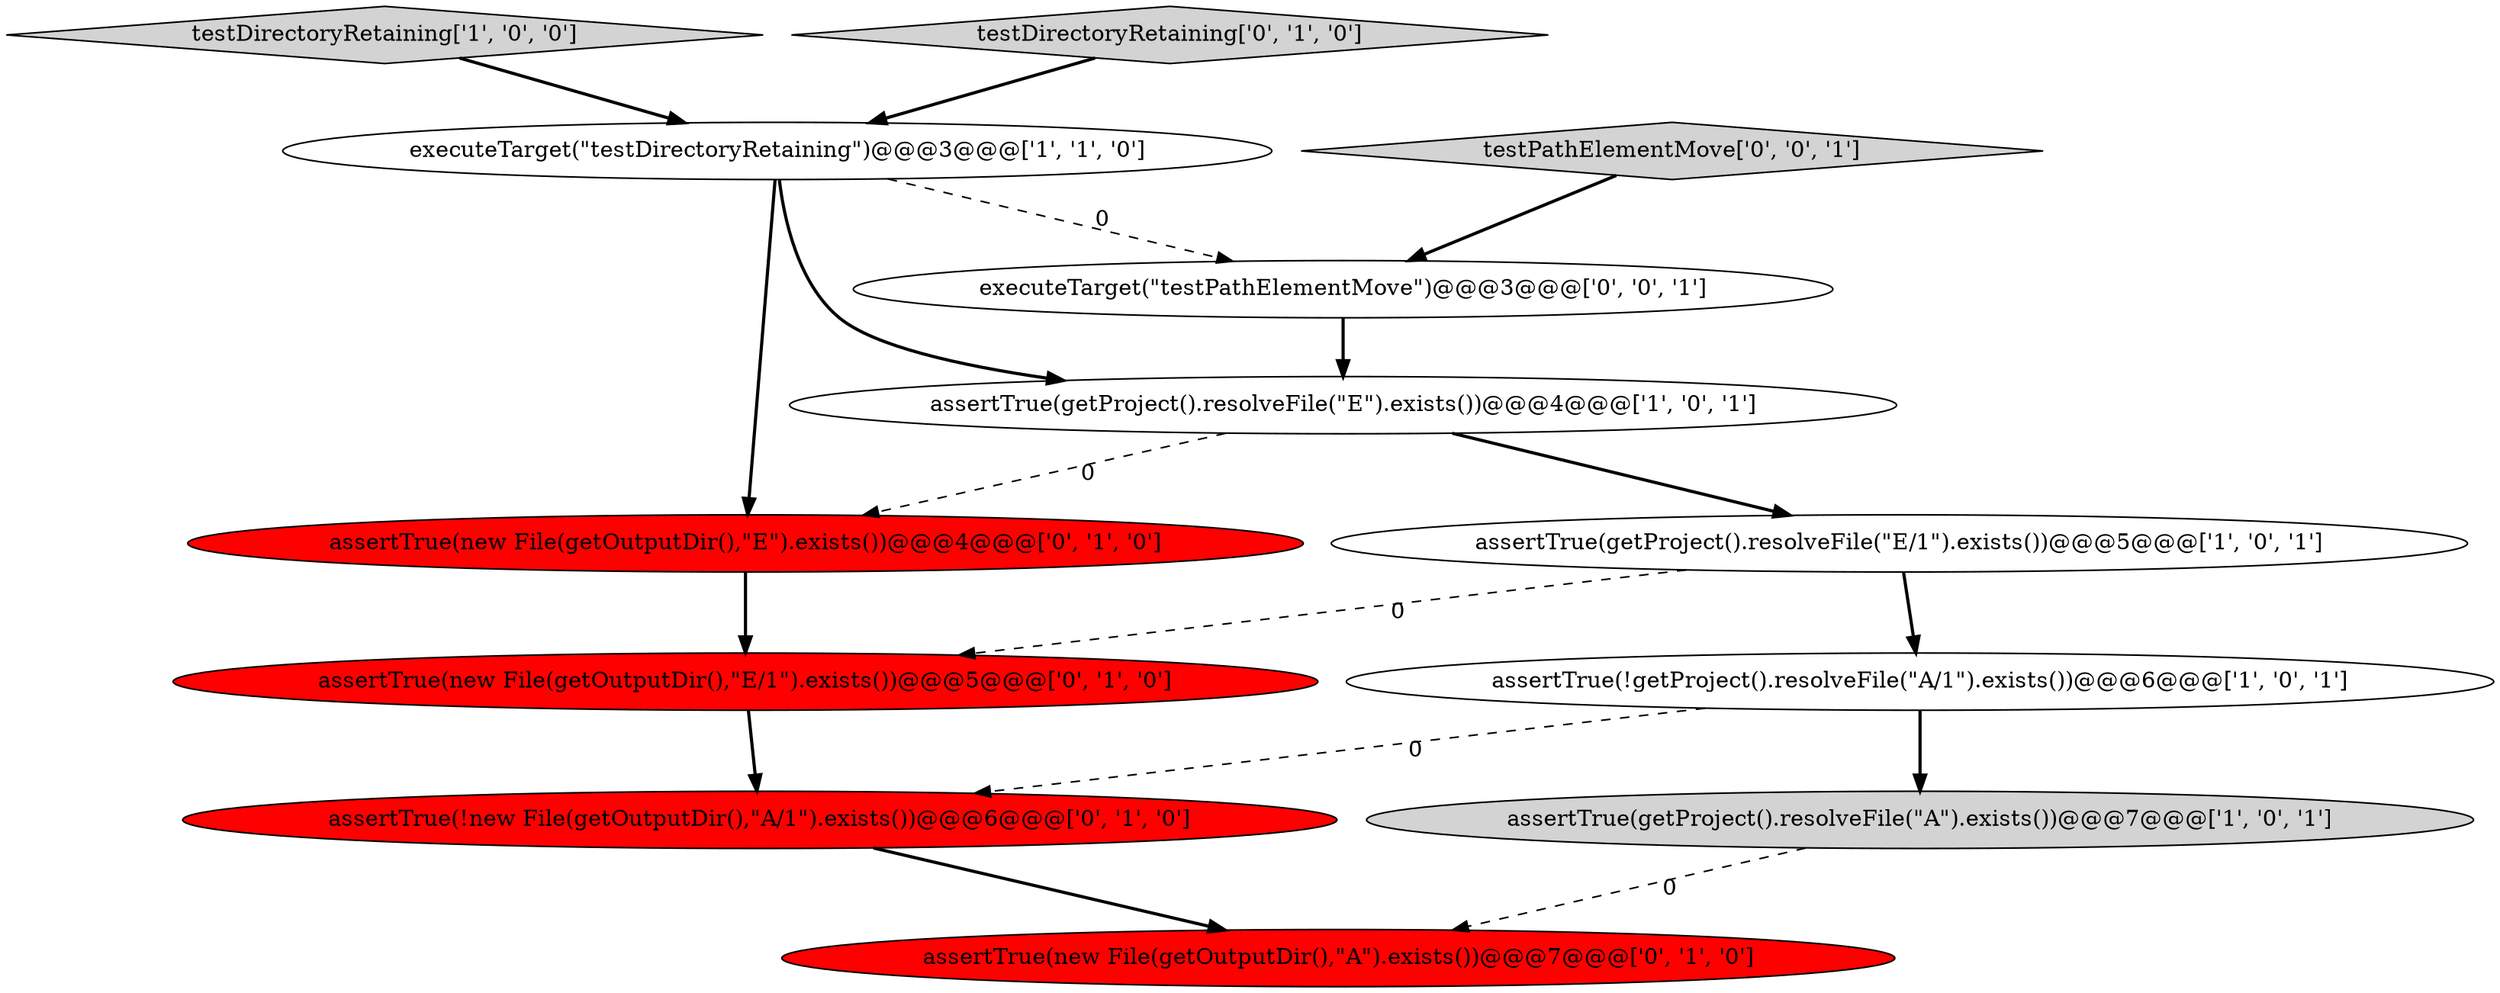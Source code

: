 digraph {
8 [style = filled, label = "assertTrue(!new File(getOutputDir(),\"A/1\").exists())@@@6@@@['0', '1', '0']", fillcolor = red, shape = ellipse image = "AAA1AAABBB2BBB"];
2 [style = filled, label = "executeTarget(\"testDirectoryRetaining\")@@@3@@@['1', '1', '0']", fillcolor = white, shape = ellipse image = "AAA0AAABBB1BBB"];
5 [style = filled, label = "assertTrue(getProject().resolveFile(\"A\").exists())@@@7@@@['1', '0', '1']", fillcolor = lightgray, shape = ellipse image = "AAA0AAABBB1BBB"];
9 [style = filled, label = "assertTrue(new File(getOutputDir(),\"E\").exists())@@@4@@@['0', '1', '0']", fillcolor = red, shape = ellipse image = "AAA1AAABBB2BBB"];
4 [style = filled, label = "testDirectoryRetaining['1', '0', '0']", fillcolor = lightgray, shape = diamond image = "AAA0AAABBB1BBB"];
12 [style = filled, label = "testPathElementMove['0', '0', '1']", fillcolor = lightgray, shape = diamond image = "AAA0AAABBB3BBB"];
0 [style = filled, label = "assertTrue(getProject().resolveFile(\"E\").exists())@@@4@@@['1', '0', '1']", fillcolor = white, shape = ellipse image = "AAA0AAABBB1BBB"];
6 [style = filled, label = "assertTrue(new File(getOutputDir(),\"E/1\").exists())@@@5@@@['0', '1', '0']", fillcolor = red, shape = ellipse image = "AAA1AAABBB2BBB"];
7 [style = filled, label = "testDirectoryRetaining['0', '1', '0']", fillcolor = lightgray, shape = diamond image = "AAA0AAABBB2BBB"];
1 [style = filled, label = "assertTrue(!getProject().resolveFile(\"A/1\").exists())@@@6@@@['1', '0', '1']", fillcolor = white, shape = ellipse image = "AAA0AAABBB1BBB"];
11 [style = filled, label = "executeTarget(\"testPathElementMove\")@@@3@@@['0', '0', '1']", fillcolor = white, shape = ellipse image = "AAA0AAABBB3BBB"];
10 [style = filled, label = "assertTrue(new File(getOutputDir(),\"A\").exists())@@@7@@@['0', '1', '0']", fillcolor = red, shape = ellipse image = "AAA1AAABBB2BBB"];
3 [style = filled, label = "assertTrue(getProject().resolveFile(\"E/1\").exists())@@@5@@@['1', '0', '1']", fillcolor = white, shape = ellipse image = "AAA0AAABBB1BBB"];
1->5 [style = bold, label=""];
0->3 [style = bold, label=""];
2->11 [style = dashed, label="0"];
8->10 [style = bold, label=""];
1->8 [style = dashed, label="0"];
2->0 [style = bold, label=""];
11->0 [style = bold, label=""];
3->6 [style = dashed, label="0"];
4->2 [style = bold, label=""];
2->9 [style = bold, label=""];
0->9 [style = dashed, label="0"];
3->1 [style = bold, label=""];
5->10 [style = dashed, label="0"];
7->2 [style = bold, label=""];
6->8 [style = bold, label=""];
9->6 [style = bold, label=""];
12->11 [style = bold, label=""];
}
